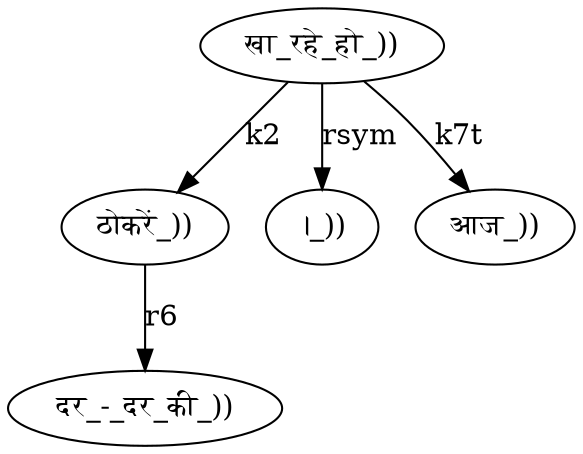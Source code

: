 digraph {
	"खा_रहे_हो_))" -> "ठोकरें_))"[label="k2"];
	"खा_रहे_हो_))" -> "।_))"[label="rsym"];
	"खा_रहे_हो_))" -> "आज_))"[label="k7t"];
	"ठोकरें_))" -> "दर_-_दर_की_))"[label="r6"];
}